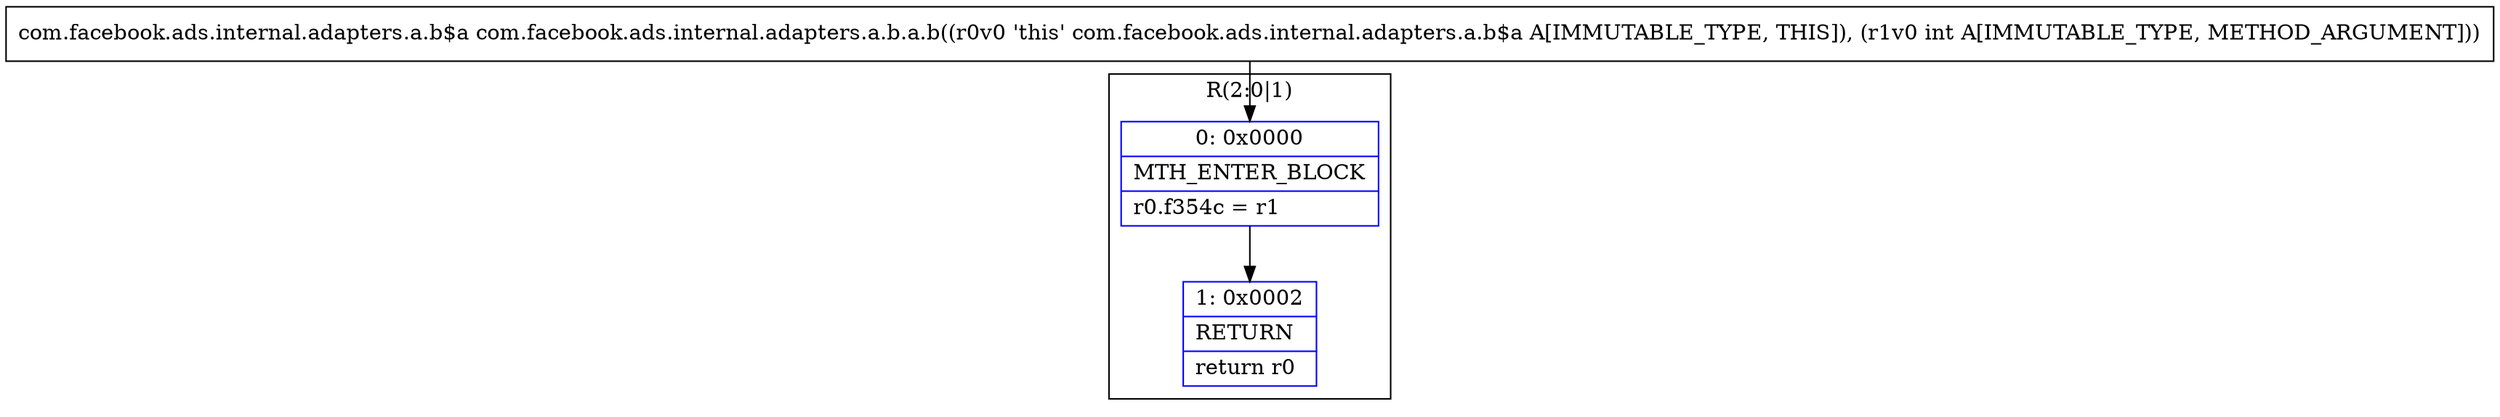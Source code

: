 digraph "CFG forcom.facebook.ads.internal.adapters.a.b.a.b(I)Lcom\/facebook\/ads\/internal\/adapters\/a\/b$a;" {
subgraph cluster_Region_1685023577 {
label = "R(2:0|1)";
node [shape=record,color=blue];
Node_0 [shape=record,label="{0\:\ 0x0000|MTH_ENTER_BLOCK\l|r0.f354c = r1\l}"];
Node_1 [shape=record,label="{1\:\ 0x0002|RETURN\l|return r0\l}"];
}
MethodNode[shape=record,label="{com.facebook.ads.internal.adapters.a.b$a com.facebook.ads.internal.adapters.a.b.a.b((r0v0 'this' com.facebook.ads.internal.adapters.a.b$a A[IMMUTABLE_TYPE, THIS]), (r1v0 int A[IMMUTABLE_TYPE, METHOD_ARGUMENT])) }"];
MethodNode -> Node_0;
Node_0 -> Node_1;
}


